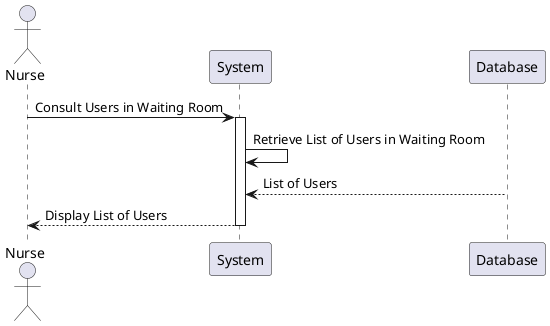 @startuml
actor Nurse

Nurse -> System: Consult Users in Waiting Room
activate System

System -> System: Retrieve List of Users in Waiting Room
Database --> System: List of Users
System --> Nurse: Display List of Users

deactivate System
@enduml
